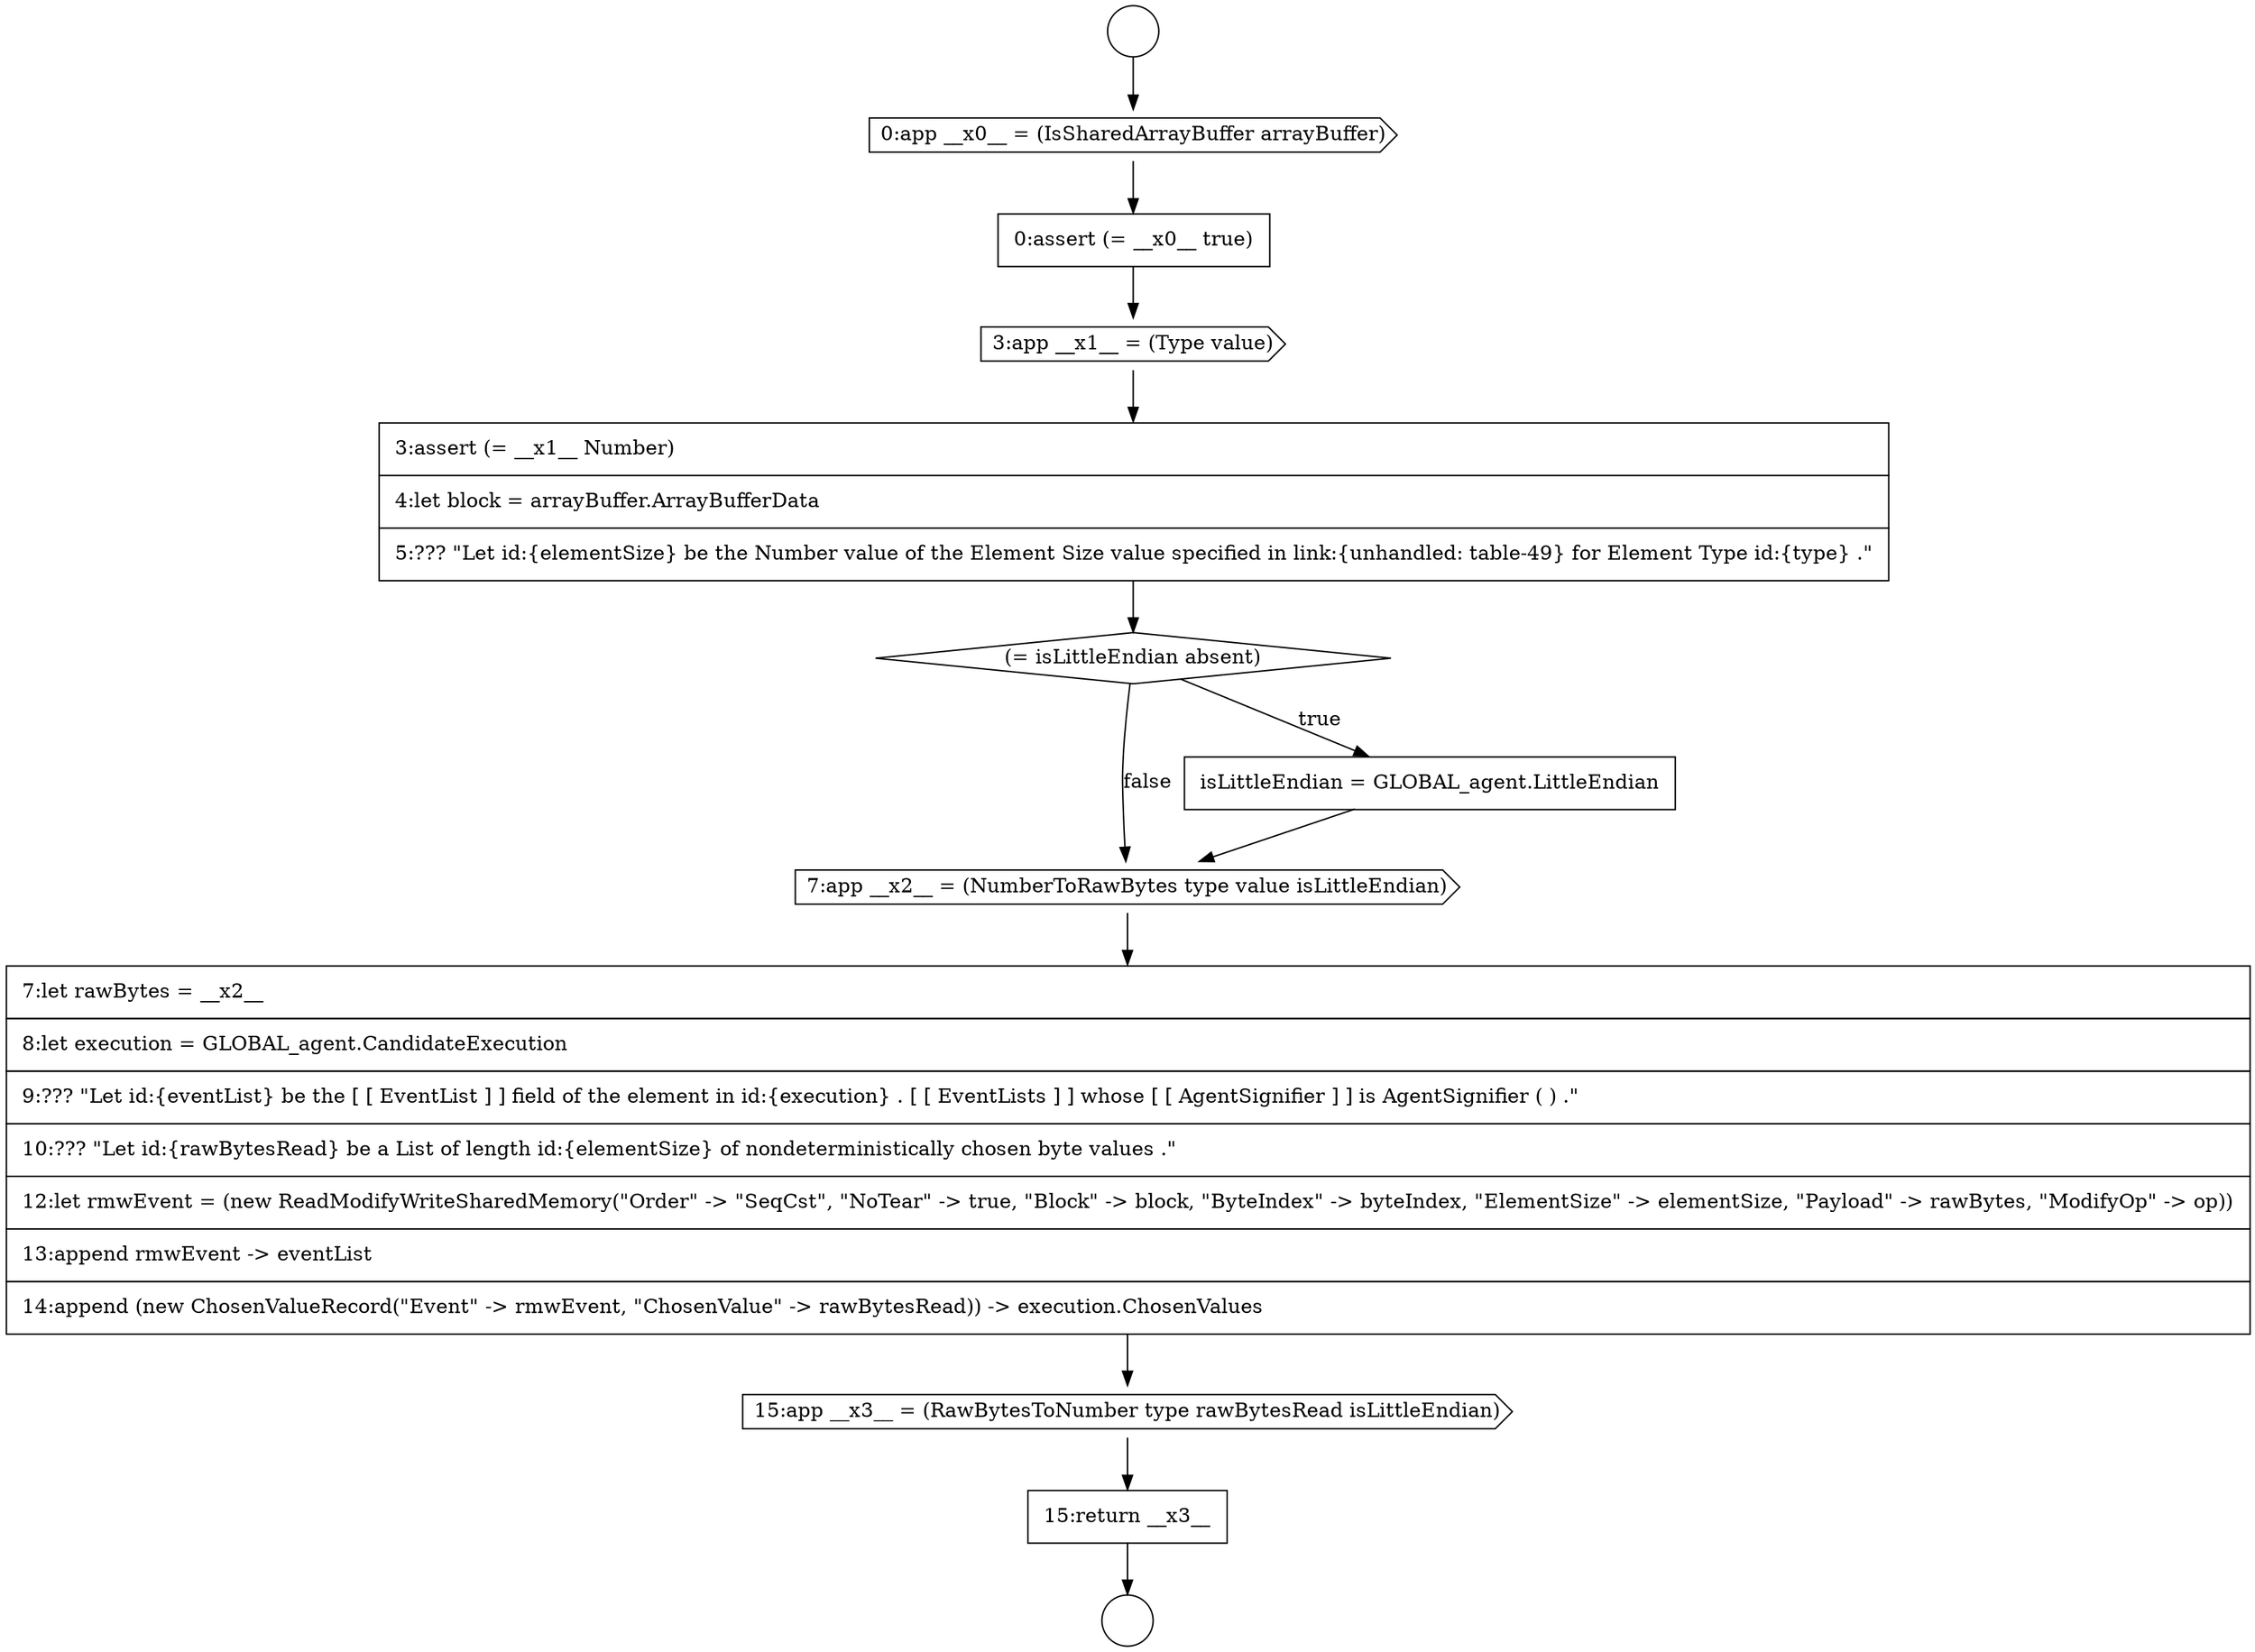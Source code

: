 digraph {
  node16251 [shape=cds, label=<<font color="black">15:app __x3__ = (RawBytesToNumber type rawBytesRead isLittleEndian)</font>> color="black" fillcolor="white" style=filled]
  node16244 [shape=none, margin=0, label=<<font color="black">
    <table border="0" cellborder="1" cellspacing="0" cellpadding="10">
      <tr><td align="left">0:assert (= __x0__ true)</td></tr>
    </table>
  </font>> color="black" fillcolor="white" style=filled]
  node16242 [shape=circle label=" " color="black" fillcolor="white" style=filled]
  node16246 [shape=none, margin=0, label=<<font color="black">
    <table border="0" cellborder="1" cellspacing="0" cellpadding="10">
      <tr><td align="left">3:assert (= __x1__ Number)</td></tr>
      <tr><td align="left">4:let block = arrayBuffer.ArrayBufferData</td></tr>
      <tr><td align="left">5:??? &quot;Let id:{elementSize} be the Number value of the Element Size value specified in link:{unhandled: table-49} for Element Type id:{type} .&quot;</td></tr>
    </table>
  </font>> color="black" fillcolor="white" style=filled]
  node16241 [shape=circle label=" " color="black" fillcolor="white" style=filled]
  node16249 [shape=cds, label=<<font color="black">7:app __x2__ = (NumberToRawBytes type value isLittleEndian)</font>> color="black" fillcolor="white" style=filled]
  node16245 [shape=cds, label=<<font color="black">3:app __x1__ = (Type value)</font>> color="black" fillcolor="white" style=filled]
  node16250 [shape=none, margin=0, label=<<font color="black">
    <table border="0" cellborder="1" cellspacing="0" cellpadding="10">
      <tr><td align="left">7:let rawBytes = __x2__</td></tr>
      <tr><td align="left">8:let execution = GLOBAL_agent.CandidateExecution</td></tr>
      <tr><td align="left">9:??? &quot;Let id:{eventList} be the [ [ EventList ] ] field of the element in id:{execution} . [ [ EventLists ] ] whose [ [ AgentSignifier ] ] is AgentSignifier ( ) .&quot;</td></tr>
      <tr><td align="left">10:??? &quot;Let id:{rawBytesRead} be a List of length id:{elementSize} of nondeterministically chosen byte values .&quot;</td></tr>
      <tr><td align="left">12:let rmwEvent = (new ReadModifyWriteSharedMemory(&quot;Order&quot; -&gt; &quot;SeqCst&quot;, &quot;NoTear&quot; -&gt; true, &quot;Block&quot; -&gt; block, &quot;ByteIndex&quot; -&gt; byteIndex, &quot;ElementSize&quot; -&gt; elementSize, &quot;Payload&quot; -&gt; rawBytes, &quot;ModifyOp&quot; -&gt; op))</td></tr>
      <tr><td align="left">13:append rmwEvent -&gt; eventList</td></tr>
      <tr><td align="left">14:append (new ChosenValueRecord(&quot;Event&quot; -&gt; rmwEvent, &quot;ChosenValue&quot; -&gt; rawBytesRead)) -&gt; execution.ChosenValues</td></tr>
    </table>
  </font>> color="black" fillcolor="white" style=filled]
  node16243 [shape=cds, label=<<font color="black">0:app __x0__ = (IsSharedArrayBuffer arrayBuffer)</font>> color="black" fillcolor="white" style=filled]
  node16248 [shape=none, margin=0, label=<<font color="black">
    <table border="0" cellborder="1" cellspacing="0" cellpadding="10">
      <tr><td align="left">isLittleEndian = GLOBAL_agent.LittleEndian</td></tr>
    </table>
  </font>> color="black" fillcolor="white" style=filled]
  node16247 [shape=diamond, label=<<font color="black">(= isLittleEndian absent)</font>> color="black" fillcolor="white" style=filled]
  node16252 [shape=none, margin=0, label=<<font color="black">
    <table border="0" cellborder="1" cellspacing="0" cellpadding="10">
      <tr><td align="left">15:return __x3__</td></tr>
    </table>
  </font>> color="black" fillcolor="white" style=filled]
  node16244 -> node16245 [ color="black"]
  node16247 -> node16248 [label=<<font color="black">true</font>> color="black"]
  node16247 -> node16249 [label=<<font color="black">false</font>> color="black"]
  node16248 -> node16249 [ color="black"]
  node16243 -> node16244 [ color="black"]
  node16246 -> node16247 [ color="black"]
  node16241 -> node16243 [ color="black"]
  node16251 -> node16252 [ color="black"]
  node16249 -> node16250 [ color="black"]
  node16245 -> node16246 [ color="black"]
  node16252 -> node16242 [ color="black"]
  node16250 -> node16251 [ color="black"]
}
